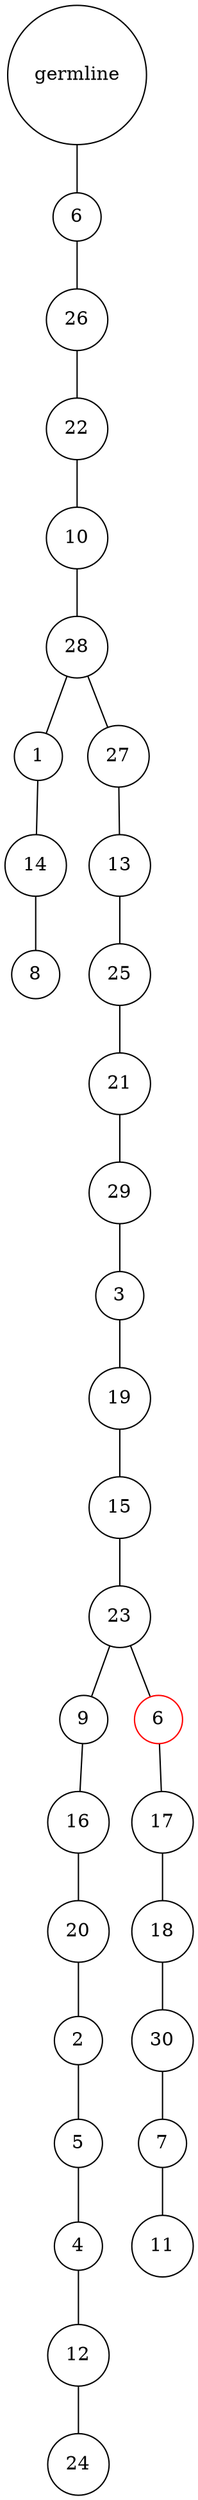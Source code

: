 graph {
	rankdir=UD;
	splines=line;
	node [shape=circle]
	"0x7f932fb53b50" [label="germline"];
	"0x7f932fb53b80" [label="6"];
	"0x7f932fb53b50" -- "0x7f932fb53b80" ;
	"0x7f932fb53bb0" [label="26"];
	"0x7f932fb53b80" -- "0x7f932fb53bb0" ;
	"0x7f932fb53be0" [label="22"];
	"0x7f932fb53bb0" -- "0x7f932fb53be0" ;
	"0x7f932fb53c10" [label="10"];
	"0x7f932fb53be0" -- "0x7f932fb53c10" ;
	"0x7f932fb53c40" [label="28"];
	"0x7f932fb53c10" -- "0x7f932fb53c40" ;
	"0x7f932fb53c70" [label="1"];
	"0x7f932fb53c40" -- "0x7f932fb53c70" ;
	"0x7f932fb53ca0" [label="14"];
	"0x7f932fb53c70" -- "0x7f932fb53ca0" ;
	"0x7f932fb53cd0" [label="8"];
	"0x7f932fb53ca0" -- "0x7f932fb53cd0" ;
	"0x7f932fb53d00" [label="27"];
	"0x7f932fb53c40" -- "0x7f932fb53d00" ;
	"0x7f932fb53d30" [label="13"];
	"0x7f932fb53d00" -- "0x7f932fb53d30" ;
	"0x7f932fb53d60" [label="25"];
	"0x7f932fb53d30" -- "0x7f932fb53d60" ;
	"0x7f932fb53d90" [label="21"];
	"0x7f932fb53d60" -- "0x7f932fb53d90" ;
	"0x7f932fb53dc0" [label="29"];
	"0x7f932fb53d90" -- "0x7f932fb53dc0" ;
	"0x7f932fb53df0" [label="3"];
	"0x7f932fb53dc0" -- "0x7f932fb53df0" ;
	"0x7f932fb53e20" [label="19"];
	"0x7f932fb53df0" -- "0x7f932fb53e20" ;
	"0x7f932fb53e50" [label="15"];
	"0x7f932fb53e20" -- "0x7f932fb53e50" ;
	"0x7f932fb53e80" [label="23"];
	"0x7f932fb53e50" -- "0x7f932fb53e80" ;
	"0x7f932fb53eb0" [label="9"];
	"0x7f932fb53e80" -- "0x7f932fb53eb0" ;
	"0x7f932fb53ee0" [label="16"];
	"0x7f932fb53eb0" -- "0x7f932fb53ee0" ;
	"0x7f932fb53f10" [label="20"];
	"0x7f932fb53ee0" -- "0x7f932fb53f10" ;
	"0x7f932fb53f40" [label="2"];
	"0x7f932fb53f10" -- "0x7f932fb53f40" ;
	"0x7f932fb53f70" [label="5"];
	"0x7f932fb53f40" -- "0x7f932fb53f70" ;
	"0x7f932fb53fa0" [label="4"];
	"0x7f932fb53f70" -- "0x7f932fb53fa0" ;
	"0x7f932fb53fd0" [label="12"];
	"0x7f932fb53fa0" -- "0x7f932fb53fd0" ;
	"0x7f932fb5f040" [label="24"];
	"0x7f932fb53fd0" -- "0x7f932fb5f040" ;
	"0x7f932fb5f070" [label="6",color="red"];
	"0x7f932fb53e80" -- "0x7f932fb5f070" ;
	"0x7f932fb5f0a0" [label="17"];
	"0x7f932fb5f070" -- "0x7f932fb5f0a0" ;
	"0x7f932fb5f0d0" [label="18"];
	"0x7f932fb5f0a0" -- "0x7f932fb5f0d0" ;
	"0x7f932fb5f100" [label="30"];
	"0x7f932fb5f0d0" -- "0x7f932fb5f100" ;
	"0x7f932fb5f130" [label="7"];
	"0x7f932fb5f100" -- "0x7f932fb5f130" ;
	"0x7f932fb5f160" [label="11"];
	"0x7f932fb5f130" -- "0x7f932fb5f160" ;
}
